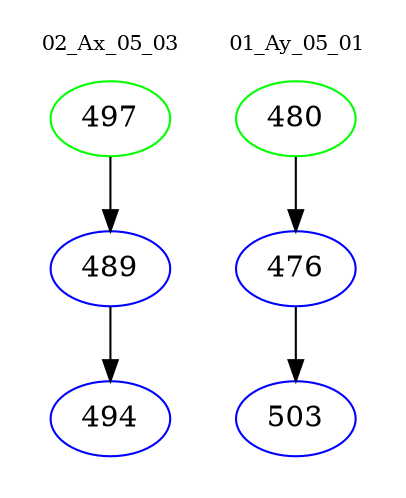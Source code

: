 digraph{
subgraph cluster_0 {
color = white
label = "02_Ax_05_03";
fontsize=10;
T0_497 [label="497", color="green"]
T0_497 -> T0_489 [color="black"]
T0_489 [label="489", color="blue"]
T0_489 -> T0_494 [color="black"]
T0_494 [label="494", color="blue"]
}
subgraph cluster_1 {
color = white
label = "01_Ay_05_01";
fontsize=10;
T1_480 [label="480", color="green"]
T1_480 -> T1_476 [color="black"]
T1_476 [label="476", color="blue"]
T1_476 -> T1_503 [color="black"]
T1_503 [label="503", color="blue"]
}
}
